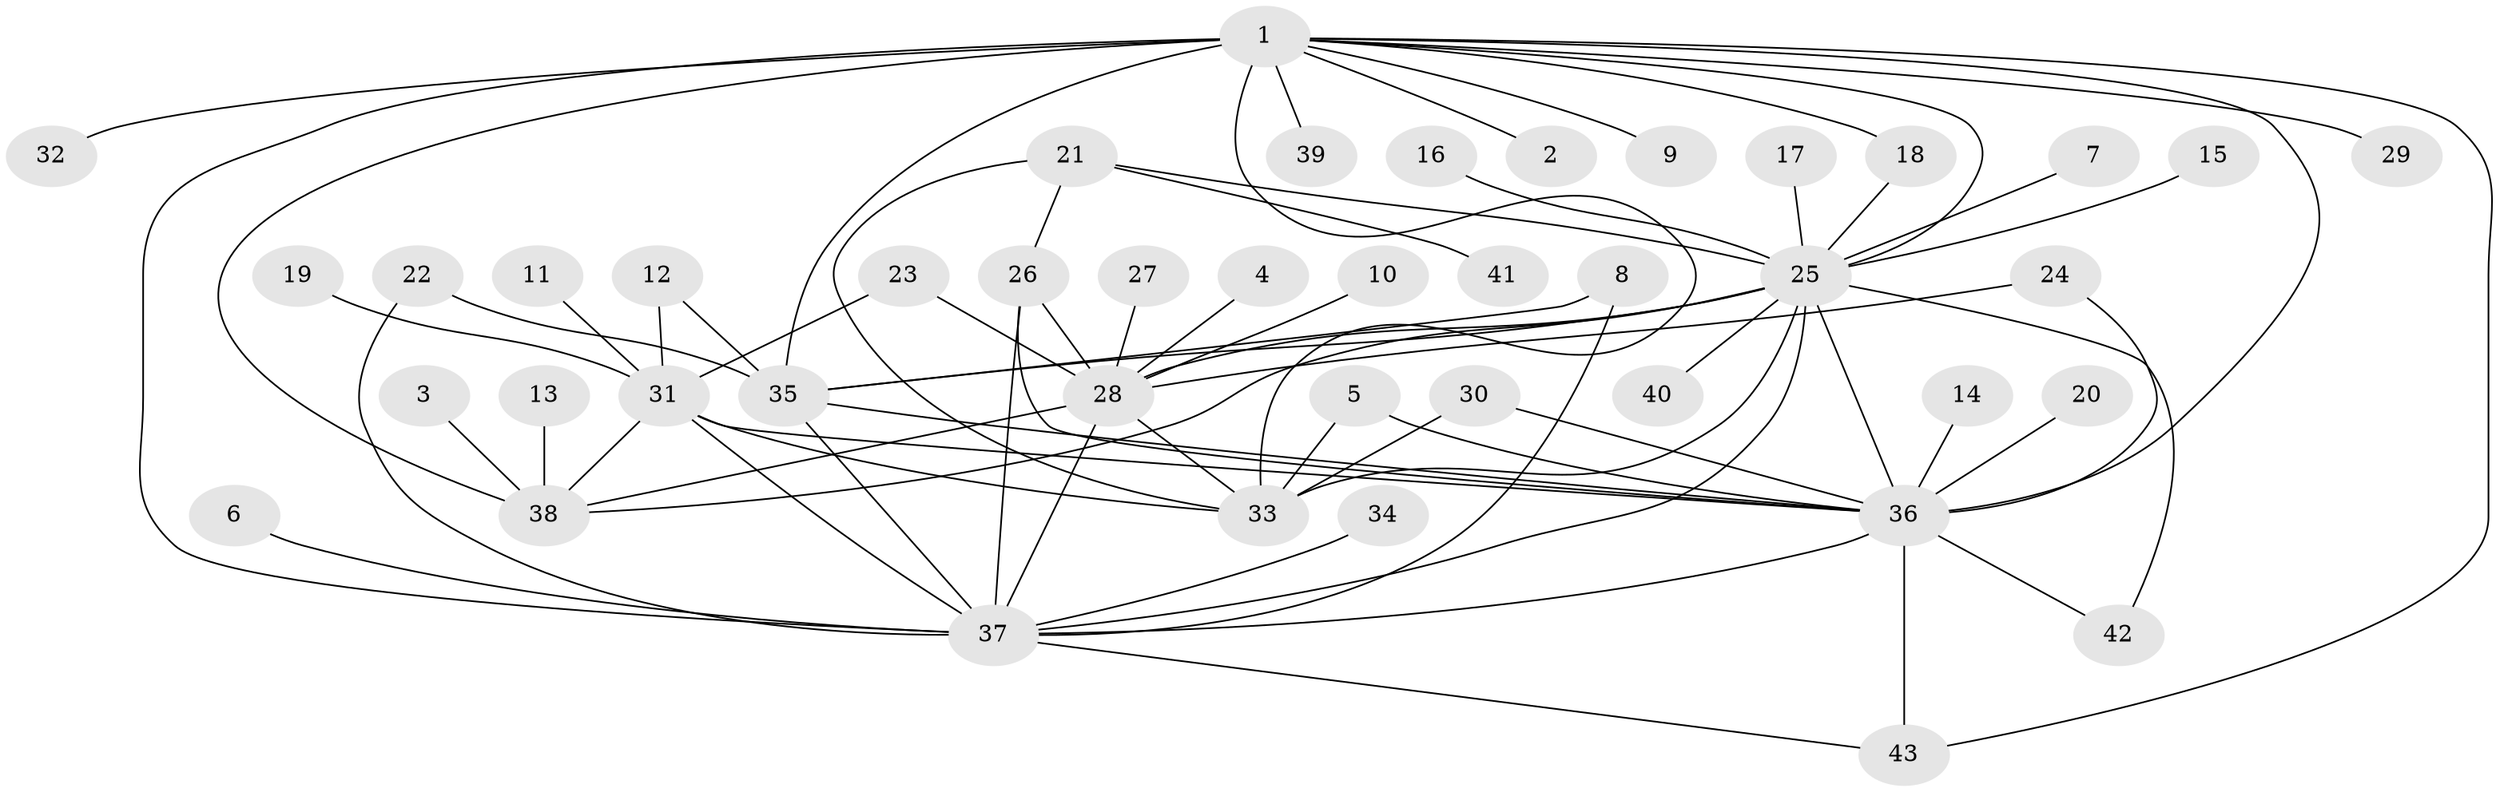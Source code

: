 // original degree distribution, {3: 0.10465116279069768, 20: 0.011627906976744186, 1: 0.4186046511627907, 19: 0.011627906976744186, 2: 0.3023255813953488, 11: 0.011627906976744186, 18: 0.011627906976744186, 16: 0.011627906976744186, 8: 0.011627906976744186, 7: 0.023255813953488372, 4: 0.046511627906976744, 6: 0.011627906976744186, 10: 0.011627906976744186, 5: 0.011627906976744186}
// Generated by graph-tools (version 1.1) at 2025/25/03/09/25 03:25:54]
// undirected, 43 vertices, 71 edges
graph export_dot {
graph [start="1"]
  node [color=gray90,style=filled];
  1;
  2;
  3;
  4;
  5;
  6;
  7;
  8;
  9;
  10;
  11;
  12;
  13;
  14;
  15;
  16;
  17;
  18;
  19;
  20;
  21;
  22;
  23;
  24;
  25;
  26;
  27;
  28;
  29;
  30;
  31;
  32;
  33;
  34;
  35;
  36;
  37;
  38;
  39;
  40;
  41;
  42;
  43;
  1 -- 2 [weight=1.0];
  1 -- 9 [weight=1.0];
  1 -- 18 [weight=1.0];
  1 -- 25 [weight=1.0];
  1 -- 29 [weight=1.0];
  1 -- 32 [weight=1.0];
  1 -- 33 [weight=2.0];
  1 -- 35 [weight=1.0];
  1 -- 36 [weight=1.0];
  1 -- 37 [weight=2.0];
  1 -- 38 [weight=2.0];
  1 -- 39 [weight=1.0];
  1 -- 43 [weight=1.0];
  3 -- 38 [weight=1.0];
  4 -- 28 [weight=1.0];
  5 -- 33 [weight=1.0];
  5 -- 36 [weight=1.0];
  6 -- 37 [weight=1.0];
  7 -- 25 [weight=1.0];
  8 -- 35 [weight=1.0];
  8 -- 37 [weight=1.0];
  10 -- 28 [weight=1.0];
  11 -- 31 [weight=1.0];
  12 -- 31 [weight=1.0];
  12 -- 35 [weight=1.0];
  13 -- 38 [weight=1.0];
  14 -- 36 [weight=1.0];
  15 -- 25 [weight=1.0];
  16 -- 25 [weight=1.0];
  17 -- 25 [weight=1.0];
  18 -- 25 [weight=1.0];
  19 -- 31 [weight=1.0];
  20 -- 36 [weight=1.0];
  21 -- 25 [weight=1.0];
  21 -- 26 [weight=1.0];
  21 -- 33 [weight=1.0];
  21 -- 41 [weight=1.0];
  22 -- 35 [weight=1.0];
  22 -- 37 [weight=1.0];
  23 -- 28 [weight=1.0];
  23 -- 31 [weight=1.0];
  24 -- 28 [weight=1.0];
  24 -- 36 [weight=1.0];
  25 -- 28 [weight=2.0];
  25 -- 33 [weight=1.0];
  25 -- 35 [weight=1.0];
  25 -- 36 [weight=1.0];
  25 -- 37 [weight=2.0];
  25 -- 38 [weight=1.0];
  25 -- 40 [weight=1.0];
  25 -- 42 [weight=1.0];
  26 -- 28 [weight=1.0];
  26 -- 36 [weight=1.0];
  26 -- 37 [weight=1.0];
  27 -- 28 [weight=1.0];
  28 -- 33 [weight=1.0];
  28 -- 37 [weight=1.0];
  28 -- 38 [weight=1.0];
  30 -- 33 [weight=1.0];
  30 -- 36 [weight=1.0];
  31 -- 33 [weight=1.0];
  31 -- 36 [weight=1.0];
  31 -- 37 [weight=1.0];
  31 -- 38 [weight=1.0];
  34 -- 37 [weight=1.0];
  35 -- 36 [weight=1.0];
  35 -- 37 [weight=2.0];
  36 -- 37 [weight=2.0];
  36 -- 42 [weight=1.0];
  36 -- 43 [weight=1.0];
  37 -- 43 [weight=1.0];
}
